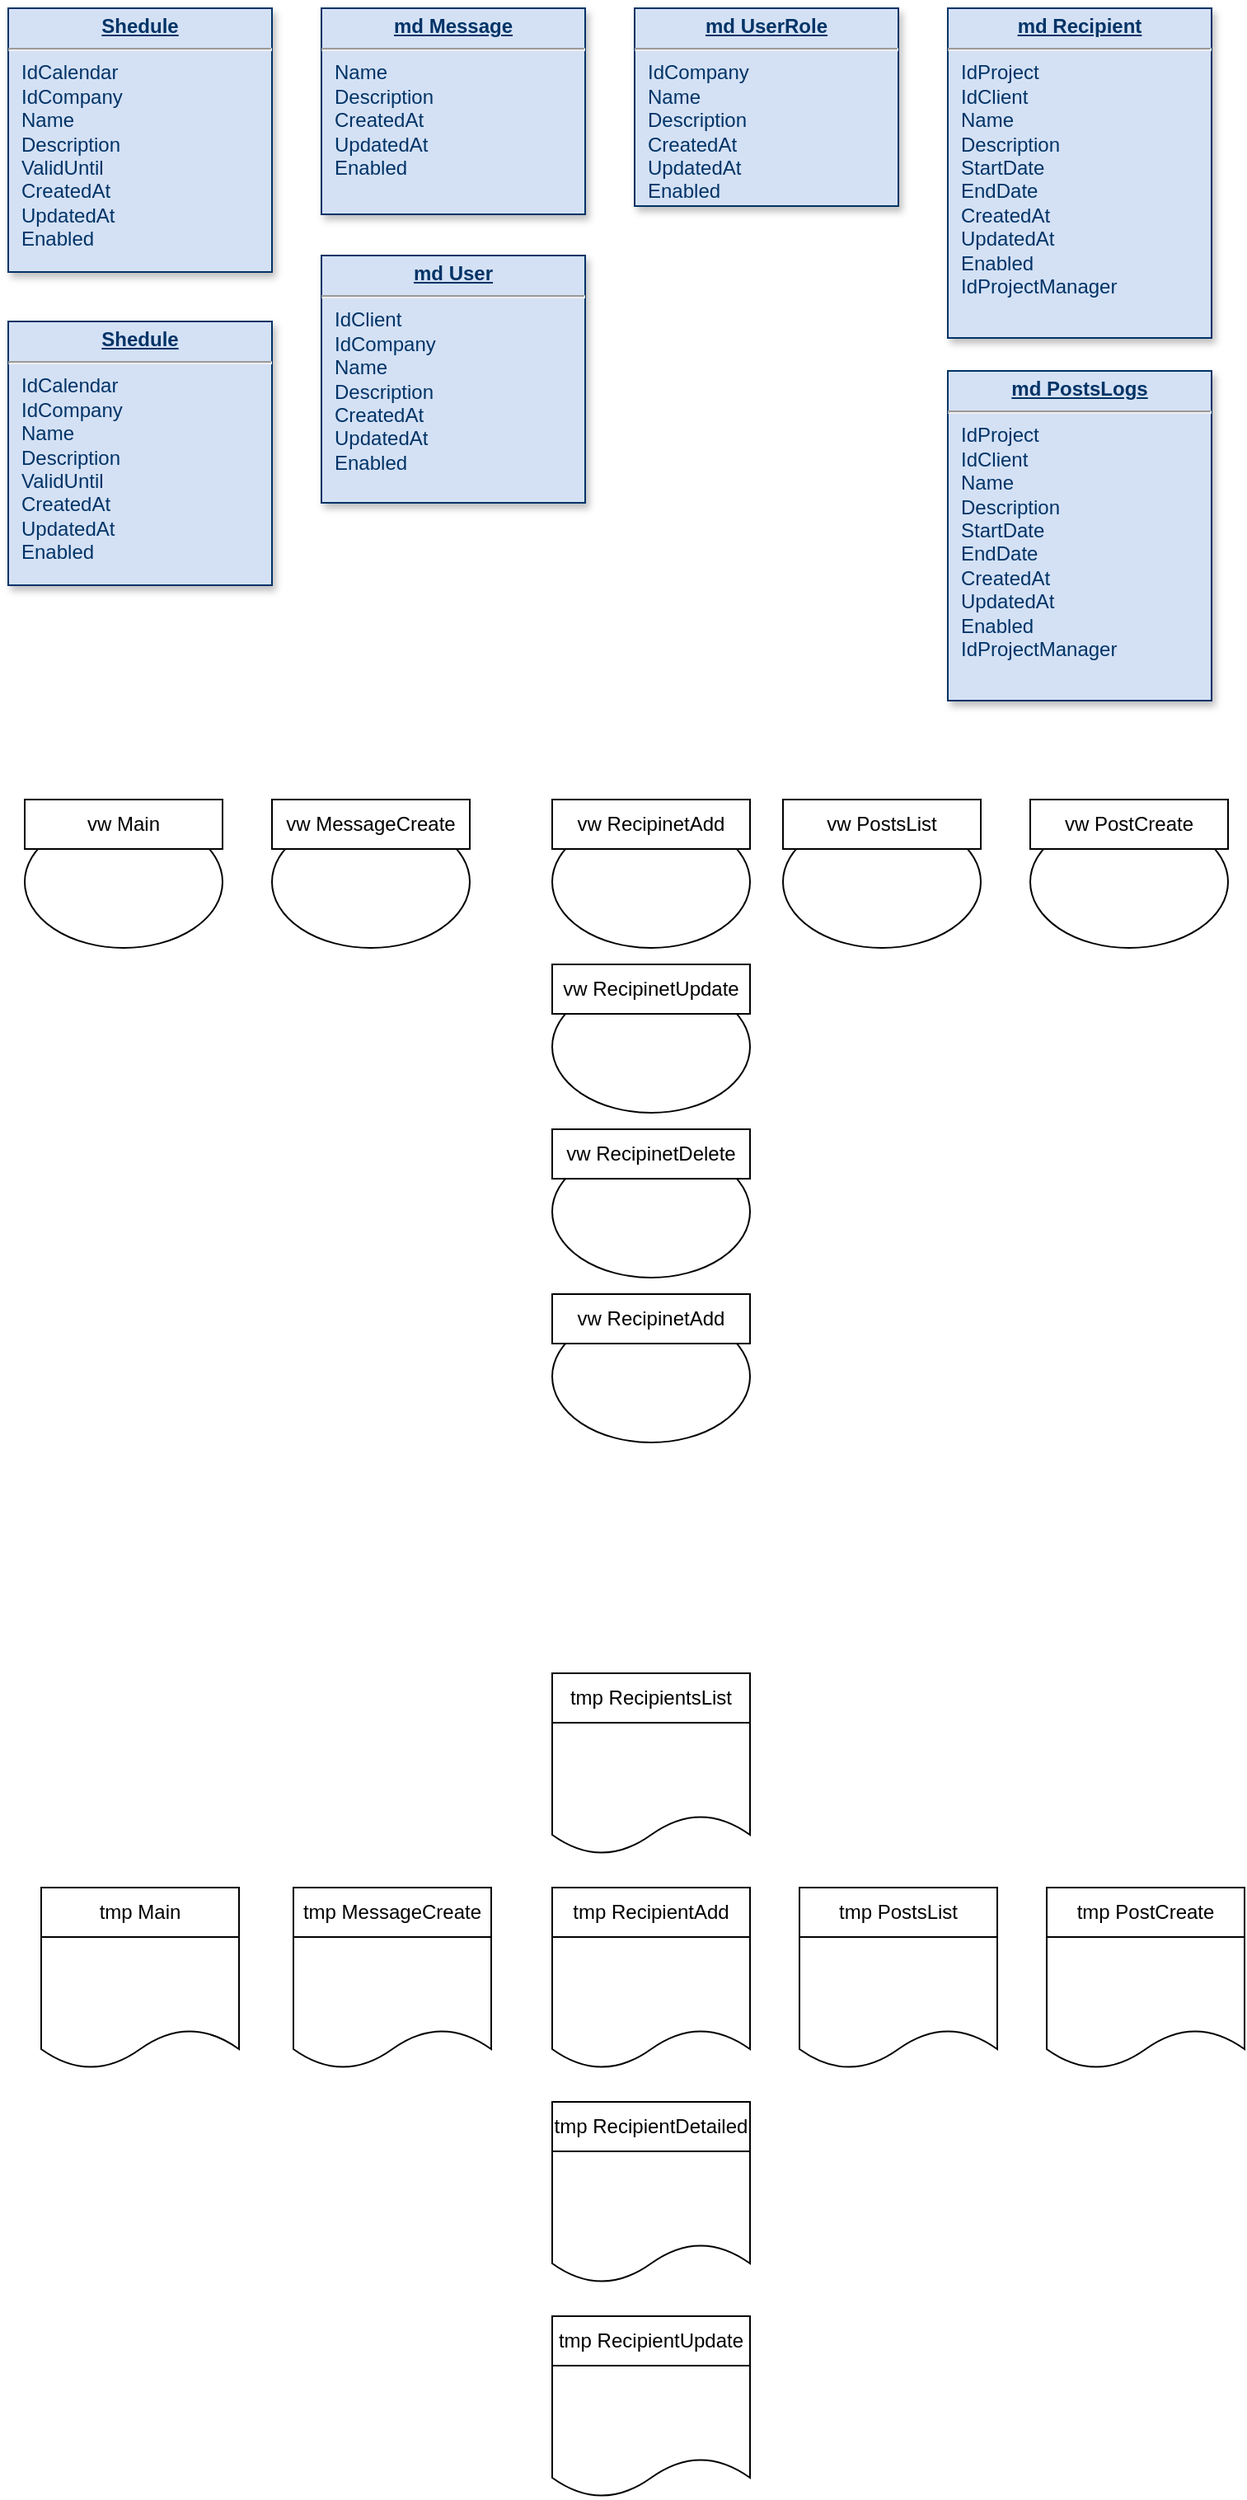 <mxfile version="24.4.4" type="github">
  <diagram name="Page-1" id="efa7a0a1-bf9b-a30e-e6df-94a7791c09e9">
    <mxGraphModel dx="1195" dy="630" grid="1" gridSize="10" guides="1" tooltips="1" connect="1" arrows="1" fold="1" page="1" pageScale="1" pageWidth="826" pageHeight="1169" background="none" math="0" shadow="0">
      <root>
        <mxCell id="0" />
        <mxCell id="1" parent="0" />
        <mxCell id="19" value="&lt;p style=&quot;margin: 0px; margin-top: 4px; text-align: center; text-decoration: underline;&quot;&gt;&lt;strong&gt;md UserRole&lt;/strong&gt;&lt;/p&gt;&lt;hr&gt;&lt;p style=&quot;margin: 0px; margin-left: 8px;&quot;&gt;IdCompany&lt;br&gt;Name&lt;/p&gt;&lt;p style=&quot;margin: 0px; margin-left: 8px;&quot;&gt;Description&lt;/p&gt;&lt;p style=&quot;margin: 0px; margin-left: 8px;&quot;&gt;CreatedAt&lt;/p&gt;&lt;p style=&quot;margin: 0px; margin-left: 8px;&quot;&gt;UpdatedAt&lt;/p&gt;&lt;p style=&quot;margin: 0px; margin-left: 8px;&quot;&gt;Enabled&lt;/p&gt;" style="verticalAlign=top;align=left;overflow=fill;fontSize=12;fontFamily=Helvetica;html=1;strokeColor=#003366;shadow=1;fillColor=#D4E1F5;fontColor=#003366" parent="1" vertex="1">
          <mxGeometry x="400.0" y="30.0" width="160" height="120" as="geometry" />
        </mxCell>
        <mxCell id="20" value="&lt;p style=&quot;margin: 0px; margin-top: 4px; text-align: center; text-decoration: underline;&quot;&gt;&lt;strong&gt;md Message&lt;/strong&gt;&lt;/p&gt;&lt;hr&gt;&lt;p style=&quot;margin: 0px; margin-left: 8px;&quot;&gt;Name&lt;/p&gt;&lt;p style=&quot;margin: 0px; margin-left: 8px;&quot;&gt;Description&lt;/p&gt;&lt;p style=&quot;margin: 0px; margin-left: 8px;&quot;&gt;CreatedAt&lt;/p&gt;&lt;p style=&quot;margin: 0px; margin-left: 8px;&quot;&gt;UpdatedAt&lt;/p&gt;&lt;p style=&quot;margin: 0px; margin-left: 8px;&quot;&gt;Enabled&lt;/p&gt;" style="verticalAlign=top;align=left;overflow=fill;fontSize=12;fontFamily=Helvetica;html=1;strokeColor=#003366;shadow=1;fillColor=#D4E1F5;fontColor=#003366" parent="1" vertex="1">
          <mxGeometry x="210.0" y="30.0" width="160" height="125" as="geometry" />
        </mxCell>
        <mxCell id="21" value="&lt;p style=&quot;margin: 0px; margin-top: 4px; text-align: center; text-decoration: underline;&quot;&gt;&lt;strong&gt;Shedule&lt;/strong&gt;&lt;/p&gt;&lt;hr&gt;&lt;p style=&quot;margin: 0px; margin-left: 8px;&quot;&gt;IdCalendar&lt;/p&gt;&lt;p style=&quot;margin: 0px; margin-left: 8px;&quot;&gt;IdCompany&lt;/p&gt;&lt;p style=&quot;margin: 0px; margin-left: 8px;&quot;&gt;Name&lt;/p&gt;&lt;p style=&quot;margin: 0px; margin-left: 8px;&quot;&gt;Description&lt;/p&gt;&lt;p style=&quot;margin: 0px; margin-left: 8px;&quot;&gt;ValidUntil&lt;/p&gt;&lt;p style=&quot;margin: 0px; margin-left: 8px;&quot;&gt;CreatedAt&lt;/p&gt;&lt;p style=&quot;margin: 0px; margin-left: 8px;&quot;&gt;UpdatedAt&lt;/p&gt;&lt;p style=&quot;margin: 0px; margin-left: 8px;&quot;&gt;Enabled&lt;/p&gt;" style="verticalAlign=top;align=left;overflow=fill;fontSize=12;fontFamily=Helvetica;html=1;strokeColor=#003366;shadow=1;fillColor=#D4E1F5;fontColor=#003366" parent="1" vertex="1">
          <mxGeometry x="20.0" y="30.0" width="160" height="160" as="geometry" />
        </mxCell>
        <mxCell id="24" value="&lt;p style=&quot;margin: 0px; margin-top: 4px; text-align: center; text-decoration: underline;&quot;&gt;&lt;strong&gt;md User&lt;/strong&gt;&lt;/p&gt;&lt;hr&gt;&lt;p style=&quot;margin: 0px; margin-left: 8px;&quot;&gt;IdClient&lt;/p&gt;&lt;p style=&quot;margin: 0px; margin-left: 8px;&quot;&gt;IdCompany&lt;/p&gt;&lt;p style=&quot;margin: 0px; margin-left: 8px;&quot;&gt;Name&lt;/p&gt;&lt;p style=&quot;margin: 0px; margin-left: 8px;&quot;&gt;Description&lt;/p&gt;&lt;p style=&quot;margin: 0px; margin-left: 8px;&quot;&gt;CreatedAt&lt;/p&gt;&lt;p style=&quot;margin: 0px; margin-left: 8px;&quot;&gt;UpdatedAt&lt;/p&gt;&lt;p style=&quot;margin: 0px; margin-left: 8px;&quot;&gt;Enabled&lt;/p&gt;" style="verticalAlign=top;align=left;overflow=fill;fontSize=12;fontFamily=Helvetica;html=1;strokeColor=#003366;shadow=1;fillColor=#D4E1F5;fontColor=#003366" parent="1" vertex="1">
          <mxGeometry x="210.0" y="180.0" width="160" height="150" as="geometry" />
        </mxCell>
        <mxCell id="29" value="&lt;p style=&quot;margin: 0px; margin-top: 4px; text-align: center; text-decoration: underline;&quot;&gt;&lt;b&gt;md Recipient&lt;/b&gt;&lt;/p&gt;&lt;hr&gt;&lt;p style=&quot;margin: 0px; margin-left: 8px;&quot;&gt;IdProject&lt;/p&gt;&lt;p style=&quot;margin: 0px; margin-left: 8px;&quot;&gt;IdClient&lt;/p&gt;&lt;p style=&quot;margin: 0px; margin-left: 8px;&quot;&gt;Name&lt;/p&gt;&lt;p style=&quot;margin: 0px; margin-left: 8px;&quot;&gt;Description&lt;/p&gt;&lt;p style=&quot;margin: 0px; margin-left: 8px;&quot;&gt;StartDate&lt;/p&gt;&lt;p style=&quot;margin: 0px; margin-left: 8px;&quot;&gt;EndDate&lt;/p&gt;&lt;p style=&quot;margin: 0px; margin-left: 8px;&quot;&gt;CreatedAt&lt;/p&gt;&lt;p style=&quot;margin: 0px; margin-left: 8px;&quot;&gt;UpdatedAt&lt;/p&gt;&lt;p style=&quot;margin: 0px; margin-left: 8px;&quot;&gt;Enabled&lt;br&gt;IdProjectManager&lt;/p&gt;" style="verticalAlign=top;align=left;overflow=fill;fontSize=12;fontFamily=Helvetica;html=1;strokeColor=#003366;shadow=1;fillColor=#D4E1F5;fontColor=#003366" parent="1" vertex="1">
          <mxGeometry x="590.0" y="30.0" width="160" height="200" as="geometry" />
        </mxCell>
        <mxCell id="tAbogdoDWOYnwLUMiY5Q-114" value="&lt;p style=&quot;margin: 0px; margin-top: 4px; text-align: center; text-decoration: underline;&quot;&gt;&lt;strong&gt;Shedule&lt;/strong&gt;&lt;/p&gt;&lt;hr&gt;&lt;p style=&quot;margin: 0px; margin-left: 8px;&quot;&gt;IdCalendar&lt;/p&gt;&lt;p style=&quot;margin: 0px; margin-left: 8px;&quot;&gt;IdCompany&lt;/p&gt;&lt;p style=&quot;margin: 0px; margin-left: 8px;&quot;&gt;Name&lt;/p&gt;&lt;p style=&quot;margin: 0px; margin-left: 8px;&quot;&gt;Description&lt;/p&gt;&lt;p style=&quot;margin: 0px; margin-left: 8px;&quot;&gt;ValidUntil&lt;/p&gt;&lt;p style=&quot;margin: 0px; margin-left: 8px;&quot;&gt;CreatedAt&lt;/p&gt;&lt;p style=&quot;margin: 0px; margin-left: 8px;&quot;&gt;UpdatedAt&lt;/p&gt;&lt;p style=&quot;margin: 0px; margin-left: 8px;&quot;&gt;Enabled&lt;/p&gt;" style="verticalAlign=top;align=left;overflow=fill;fontSize=12;fontFamily=Helvetica;html=1;strokeColor=#003366;shadow=1;fillColor=#D4E1F5;fontColor=#003366" vertex="1" parent="1">
          <mxGeometry x="20.0" y="220.0" width="160" height="160" as="geometry" />
        </mxCell>
        <mxCell id="tAbogdoDWOYnwLUMiY5Q-117" value="" style="group" vertex="1" connectable="0" parent="1">
          <mxGeometry x="40" y="1170" width="120" height="110" as="geometry" />
        </mxCell>
        <mxCell id="tAbogdoDWOYnwLUMiY5Q-115" value="" style="shape=document;whiteSpace=wrap;html=1;boundedLbl=1;" vertex="1" parent="tAbogdoDWOYnwLUMiY5Q-117">
          <mxGeometry y="30" width="120" height="80" as="geometry" />
        </mxCell>
        <mxCell id="tAbogdoDWOYnwLUMiY5Q-116" value="tmp Main" style="rounded=0;whiteSpace=wrap;html=1;" vertex="1" parent="tAbogdoDWOYnwLUMiY5Q-117">
          <mxGeometry width="120" height="30" as="geometry" />
        </mxCell>
        <mxCell id="tAbogdoDWOYnwLUMiY5Q-118" value="" style="group" vertex="1" connectable="0" parent="1">
          <mxGeometry x="193" y="1170" width="120" height="110" as="geometry" />
        </mxCell>
        <mxCell id="tAbogdoDWOYnwLUMiY5Q-119" value="" style="shape=document;whiteSpace=wrap;html=1;boundedLbl=1;" vertex="1" parent="tAbogdoDWOYnwLUMiY5Q-118">
          <mxGeometry y="30" width="120" height="80" as="geometry" />
        </mxCell>
        <mxCell id="tAbogdoDWOYnwLUMiY5Q-120" value="tmp MessageCreate" style="rounded=0;whiteSpace=wrap;html=1;" vertex="1" parent="tAbogdoDWOYnwLUMiY5Q-118">
          <mxGeometry width="120" height="30" as="geometry" />
        </mxCell>
        <mxCell id="tAbogdoDWOYnwLUMiY5Q-121" value="" style="group" vertex="1" connectable="0" parent="1">
          <mxGeometry x="350" y="1170" width="120" height="110" as="geometry" />
        </mxCell>
        <mxCell id="tAbogdoDWOYnwLUMiY5Q-122" value="" style="shape=document;whiteSpace=wrap;html=1;boundedLbl=1;" vertex="1" parent="tAbogdoDWOYnwLUMiY5Q-121">
          <mxGeometry y="30" width="120" height="80" as="geometry" />
        </mxCell>
        <mxCell id="tAbogdoDWOYnwLUMiY5Q-123" value="tmp RecipientAdd" style="rounded=0;whiteSpace=wrap;html=1;" vertex="1" parent="tAbogdoDWOYnwLUMiY5Q-121">
          <mxGeometry width="120" height="30" as="geometry" />
        </mxCell>
        <mxCell id="tAbogdoDWOYnwLUMiY5Q-124" value="" style="group" vertex="1" connectable="0" parent="1">
          <mxGeometry x="500" y="1170" width="120" height="110" as="geometry" />
        </mxCell>
        <mxCell id="tAbogdoDWOYnwLUMiY5Q-125" value="" style="shape=document;whiteSpace=wrap;html=1;boundedLbl=1;" vertex="1" parent="tAbogdoDWOYnwLUMiY5Q-124">
          <mxGeometry y="30" width="120" height="80" as="geometry" />
        </mxCell>
        <mxCell id="tAbogdoDWOYnwLUMiY5Q-126" value="tmp PostsList" style="rounded=0;whiteSpace=wrap;html=1;" vertex="1" parent="tAbogdoDWOYnwLUMiY5Q-124">
          <mxGeometry width="120" height="30" as="geometry" />
        </mxCell>
        <mxCell id="tAbogdoDWOYnwLUMiY5Q-130" value="" style="group" vertex="1" connectable="0" parent="1">
          <mxGeometry x="30" y="510" width="120" height="90" as="geometry" />
        </mxCell>
        <mxCell id="tAbogdoDWOYnwLUMiY5Q-140" value="" style="group" vertex="1" connectable="0" parent="tAbogdoDWOYnwLUMiY5Q-130">
          <mxGeometry width="120" height="90" as="geometry" />
        </mxCell>
        <mxCell id="tAbogdoDWOYnwLUMiY5Q-128" value="" style="ellipse;whiteSpace=wrap;html=1;" vertex="1" parent="tAbogdoDWOYnwLUMiY5Q-140">
          <mxGeometry y="10" width="120" height="80" as="geometry" />
        </mxCell>
        <mxCell id="tAbogdoDWOYnwLUMiY5Q-129" value="vw Main" style="rounded=0;whiteSpace=wrap;html=1;" vertex="1" parent="tAbogdoDWOYnwLUMiY5Q-140">
          <mxGeometry width="120" height="30" as="geometry" />
        </mxCell>
        <mxCell id="tAbogdoDWOYnwLUMiY5Q-131" value="" style="group" vertex="1" connectable="0" parent="1">
          <mxGeometry x="180" y="510" width="120" height="90" as="geometry" />
        </mxCell>
        <mxCell id="tAbogdoDWOYnwLUMiY5Q-132" value="" style="ellipse;whiteSpace=wrap;html=1;" vertex="1" parent="tAbogdoDWOYnwLUMiY5Q-131">
          <mxGeometry y="10" width="120" height="80" as="geometry" />
        </mxCell>
        <mxCell id="tAbogdoDWOYnwLUMiY5Q-133" value="vw MessageCreate" style="rounded=0;whiteSpace=wrap;html=1;" vertex="1" parent="tAbogdoDWOYnwLUMiY5Q-131">
          <mxGeometry width="120" height="30" as="geometry" />
        </mxCell>
        <mxCell id="tAbogdoDWOYnwLUMiY5Q-134" value="" style="group" vertex="1" connectable="0" parent="1">
          <mxGeometry x="350" y="510" width="120" height="90" as="geometry" />
        </mxCell>
        <mxCell id="tAbogdoDWOYnwLUMiY5Q-135" value="" style="ellipse;whiteSpace=wrap;html=1;" vertex="1" parent="tAbogdoDWOYnwLUMiY5Q-134">
          <mxGeometry y="10" width="120" height="80" as="geometry" />
        </mxCell>
        <mxCell id="tAbogdoDWOYnwLUMiY5Q-136" value="vw RecipinetAdd" style="rounded=0;whiteSpace=wrap;html=1;" vertex="1" parent="tAbogdoDWOYnwLUMiY5Q-134">
          <mxGeometry width="120" height="30" as="geometry" />
        </mxCell>
        <mxCell id="tAbogdoDWOYnwLUMiY5Q-137" value="" style="group" vertex="1" connectable="0" parent="1">
          <mxGeometry x="490" y="510" width="120" height="90" as="geometry" />
        </mxCell>
        <mxCell id="tAbogdoDWOYnwLUMiY5Q-138" value="" style="ellipse;whiteSpace=wrap;html=1;" vertex="1" parent="tAbogdoDWOYnwLUMiY5Q-137">
          <mxGeometry y="10" width="120" height="80" as="geometry" />
        </mxCell>
        <mxCell id="tAbogdoDWOYnwLUMiY5Q-139" value="vw PostsList" style="rounded=0;whiteSpace=wrap;html=1;" vertex="1" parent="tAbogdoDWOYnwLUMiY5Q-137">
          <mxGeometry width="120" height="30" as="geometry" />
        </mxCell>
        <mxCell id="tAbogdoDWOYnwLUMiY5Q-141" value="" style="group" vertex="1" connectable="0" parent="1">
          <mxGeometry x="640" y="510" width="120" height="90" as="geometry" />
        </mxCell>
        <mxCell id="tAbogdoDWOYnwLUMiY5Q-142" value="" style="ellipse;whiteSpace=wrap;html=1;" vertex="1" parent="tAbogdoDWOYnwLUMiY5Q-141">
          <mxGeometry y="10" width="120" height="80" as="geometry" />
        </mxCell>
        <mxCell id="tAbogdoDWOYnwLUMiY5Q-143" value="vw PostCreate" style="rounded=0;whiteSpace=wrap;html=1;" vertex="1" parent="tAbogdoDWOYnwLUMiY5Q-141">
          <mxGeometry width="120" height="30" as="geometry" />
        </mxCell>
        <mxCell id="tAbogdoDWOYnwLUMiY5Q-144" value="" style="group" vertex="1" connectable="0" parent="1">
          <mxGeometry x="650" y="1170" width="120" height="110" as="geometry" />
        </mxCell>
        <mxCell id="tAbogdoDWOYnwLUMiY5Q-145" value="" style="shape=document;whiteSpace=wrap;html=1;boundedLbl=1;" vertex="1" parent="tAbogdoDWOYnwLUMiY5Q-144">
          <mxGeometry y="30" width="120" height="80" as="geometry" />
        </mxCell>
        <mxCell id="tAbogdoDWOYnwLUMiY5Q-146" value="tmp PostCreate" style="rounded=0;whiteSpace=wrap;html=1;" vertex="1" parent="tAbogdoDWOYnwLUMiY5Q-144">
          <mxGeometry width="120" height="30" as="geometry" />
        </mxCell>
        <mxCell id="tAbogdoDWOYnwLUMiY5Q-147" value="&lt;p style=&quot;margin: 0px; margin-top: 4px; text-align: center; text-decoration: underline;&quot;&gt;&lt;b&gt;md PostsLogs&lt;/b&gt;&lt;/p&gt;&lt;hr&gt;&lt;p style=&quot;margin: 0px; margin-left: 8px;&quot;&gt;IdProject&lt;/p&gt;&lt;p style=&quot;margin: 0px; margin-left: 8px;&quot;&gt;IdClient&lt;/p&gt;&lt;p style=&quot;margin: 0px; margin-left: 8px;&quot;&gt;Name&lt;/p&gt;&lt;p style=&quot;margin: 0px; margin-left: 8px;&quot;&gt;Description&lt;/p&gt;&lt;p style=&quot;margin: 0px; margin-left: 8px;&quot;&gt;StartDate&lt;/p&gt;&lt;p style=&quot;margin: 0px; margin-left: 8px;&quot;&gt;EndDate&lt;/p&gt;&lt;p style=&quot;margin: 0px; margin-left: 8px;&quot;&gt;CreatedAt&lt;/p&gt;&lt;p style=&quot;margin: 0px; margin-left: 8px;&quot;&gt;UpdatedAt&lt;/p&gt;&lt;p style=&quot;margin: 0px; margin-left: 8px;&quot;&gt;Enabled&lt;br&gt;IdProjectManager&lt;/p&gt;" style="verticalAlign=top;align=left;overflow=fill;fontSize=12;fontFamily=Helvetica;html=1;strokeColor=#003366;shadow=1;fillColor=#D4E1F5;fontColor=#003366" vertex="1" parent="1">
          <mxGeometry x="590.0" y="250.0" width="160" height="200" as="geometry" />
        </mxCell>
        <mxCell id="tAbogdoDWOYnwLUMiY5Q-148" value="" style="group" vertex="1" connectable="0" parent="1">
          <mxGeometry x="350" y="1040" width="120" height="110" as="geometry" />
        </mxCell>
        <mxCell id="tAbogdoDWOYnwLUMiY5Q-149" value="" style="shape=document;whiteSpace=wrap;html=1;boundedLbl=1;" vertex="1" parent="tAbogdoDWOYnwLUMiY5Q-148">
          <mxGeometry y="30" width="120" height="80" as="geometry" />
        </mxCell>
        <mxCell id="tAbogdoDWOYnwLUMiY5Q-150" value="tmp RecipientsList" style="rounded=0;whiteSpace=wrap;html=1;" vertex="1" parent="tAbogdoDWOYnwLUMiY5Q-148">
          <mxGeometry width="120" height="30" as="geometry" />
        </mxCell>
        <mxCell id="tAbogdoDWOYnwLUMiY5Q-151" value="" style="group" vertex="1" connectable="0" parent="1">
          <mxGeometry x="350" y="1300" width="120" height="110" as="geometry" />
        </mxCell>
        <mxCell id="tAbogdoDWOYnwLUMiY5Q-152" value="" style="shape=document;whiteSpace=wrap;html=1;boundedLbl=1;" vertex="1" parent="tAbogdoDWOYnwLUMiY5Q-151">
          <mxGeometry y="30" width="120" height="80" as="geometry" />
        </mxCell>
        <mxCell id="tAbogdoDWOYnwLUMiY5Q-153" value="tmp RecipientDetailed" style="rounded=0;whiteSpace=wrap;html=1;" vertex="1" parent="tAbogdoDWOYnwLUMiY5Q-151">
          <mxGeometry width="120" height="30" as="geometry" />
        </mxCell>
        <mxCell id="tAbogdoDWOYnwLUMiY5Q-154" value="" style="group" vertex="1" connectable="0" parent="1">
          <mxGeometry x="350" y="1430" width="120" height="110" as="geometry" />
        </mxCell>
        <mxCell id="tAbogdoDWOYnwLUMiY5Q-155" value="" style="shape=document;whiteSpace=wrap;html=1;boundedLbl=1;" vertex="1" parent="tAbogdoDWOYnwLUMiY5Q-154">
          <mxGeometry y="30" width="120" height="80" as="geometry" />
        </mxCell>
        <mxCell id="tAbogdoDWOYnwLUMiY5Q-156" value="tmp RecipientUpdate" style="rounded=0;whiteSpace=wrap;html=1;" vertex="1" parent="tAbogdoDWOYnwLUMiY5Q-154">
          <mxGeometry width="120" height="30" as="geometry" />
        </mxCell>
        <mxCell id="tAbogdoDWOYnwLUMiY5Q-157" value="" style="group" vertex="1" connectable="0" parent="1">
          <mxGeometry x="350" y="610" width="120" height="90" as="geometry" />
        </mxCell>
        <mxCell id="tAbogdoDWOYnwLUMiY5Q-158" value="" style="ellipse;whiteSpace=wrap;html=1;" vertex="1" parent="tAbogdoDWOYnwLUMiY5Q-157">
          <mxGeometry y="10" width="120" height="80" as="geometry" />
        </mxCell>
        <mxCell id="tAbogdoDWOYnwLUMiY5Q-159" value="vw RecipinetUpdate" style="rounded=0;whiteSpace=wrap;html=1;" vertex="1" parent="tAbogdoDWOYnwLUMiY5Q-157">
          <mxGeometry width="120" height="30" as="geometry" />
        </mxCell>
        <mxCell id="tAbogdoDWOYnwLUMiY5Q-160" value="" style="group" vertex="1" connectable="0" parent="1">
          <mxGeometry x="350" y="710" width="120" height="90" as="geometry" />
        </mxCell>
        <mxCell id="tAbogdoDWOYnwLUMiY5Q-161" value="" style="ellipse;whiteSpace=wrap;html=1;" vertex="1" parent="tAbogdoDWOYnwLUMiY5Q-160">
          <mxGeometry y="10" width="120" height="80" as="geometry" />
        </mxCell>
        <mxCell id="tAbogdoDWOYnwLUMiY5Q-162" value="vw RecipinetDelete" style="rounded=0;whiteSpace=wrap;html=1;" vertex="1" parent="tAbogdoDWOYnwLUMiY5Q-160">
          <mxGeometry width="120" height="30" as="geometry" />
        </mxCell>
        <mxCell id="tAbogdoDWOYnwLUMiY5Q-163" value="" style="group" vertex="1" connectable="0" parent="1">
          <mxGeometry x="350" y="810" width="120" height="90" as="geometry" />
        </mxCell>
        <mxCell id="tAbogdoDWOYnwLUMiY5Q-164" value="" style="ellipse;whiteSpace=wrap;html=1;" vertex="1" parent="tAbogdoDWOYnwLUMiY5Q-163">
          <mxGeometry y="10" width="120" height="80" as="geometry" />
        </mxCell>
        <mxCell id="tAbogdoDWOYnwLUMiY5Q-165" value="vw RecipinetAdd" style="rounded=0;whiteSpace=wrap;html=1;" vertex="1" parent="tAbogdoDWOYnwLUMiY5Q-163">
          <mxGeometry width="120" height="30" as="geometry" />
        </mxCell>
      </root>
    </mxGraphModel>
  </diagram>
</mxfile>
